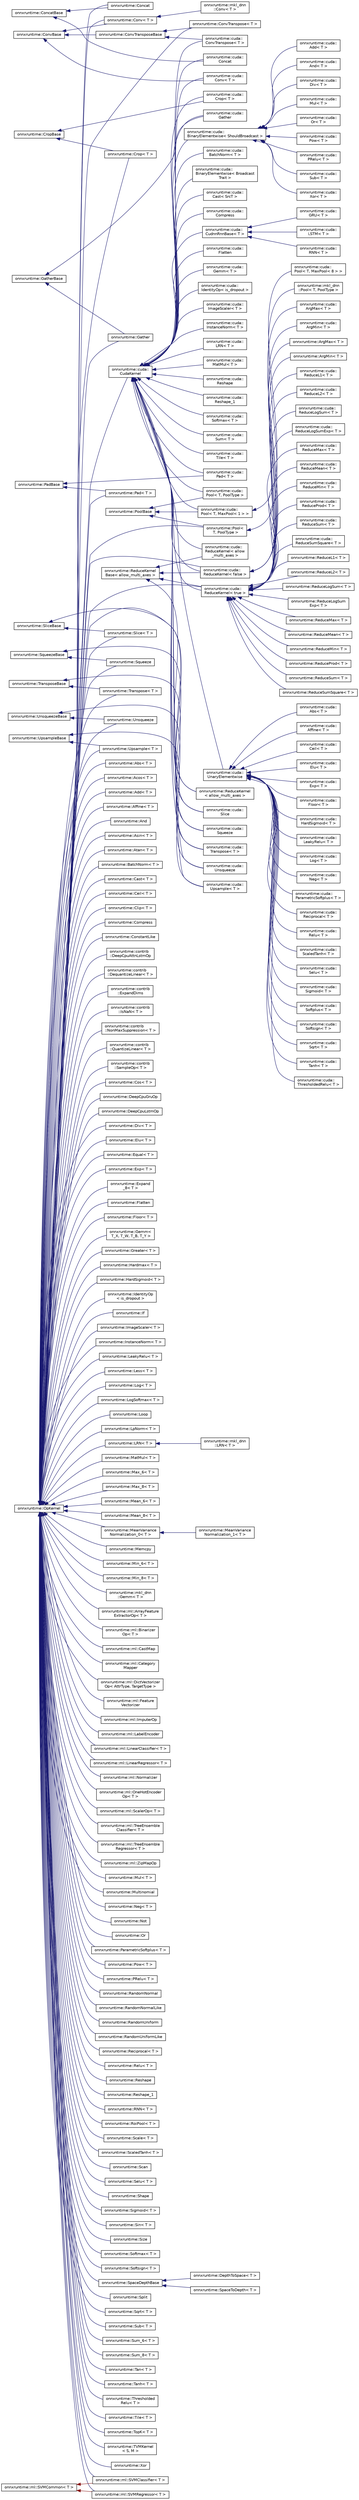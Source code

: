 digraph "Graphical Class Hierarchy"
{
  edge [fontname="Helvetica",fontsize="10",labelfontname="Helvetica",labelfontsize="10"];
  node [fontname="Helvetica",fontsize="10",shape=record];
  rankdir="LR";
  Node534 [label="onnxruntime::ConcatBase",height=0.2,width=0.4,color="black", fillcolor="white", style="filled",URL="$classonnxruntime_1_1ConcatBase.html"];
  Node534 -> Node150 [dir="back",color="midnightblue",fontsize="10",style="solid",fontname="Helvetica"];
  Node150 [label="onnxruntime::Concat",height=0.2,width=0.4,color="black", fillcolor="white", style="filled",URL="$classonnxruntime_1_1Concat.html"];
  Node534 -> Node179 [dir="back",color="midnightblue",fontsize="10",style="solid",fontname="Helvetica"];
  Node179 [label="onnxruntime::cuda::\lConcat",height=0.2,width=0.4,color="black", fillcolor="white", style="filled",URL="$classonnxruntime_1_1cuda_1_1Concat.html"];
  Node527 [label="onnxruntime::ConvBase",height=0.2,width=0.4,color="black", fillcolor="white", style="filled",URL="$classonnxruntime_1_1ConvBase.html"];
  Node527 -> Node159 [dir="back",color="midnightblue",fontsize="10",style="solid",fontname="Helvetica"];
  Node159 [label="onnxruntime::Conv\< T \>",height=0.2,width=0.4,color="black", fillcolor="white", style="filled",URL="$classonnxruntime_1_1Conv.html"];
  Node159 -> Node160 [dir="back",color="midnightblue",fontsize="10",style="solid",fontname="Helvetica"];
  Node160 [label="onnxruntime::mkl_dnn\l::Conv\< T \>",height=0.2,width=0.4,color="black", fillcolor="white", style="filled",URL="$classonnxruntime_1_1mkl__dnn_1_1Conv.html"];
  Node527 -> Node528 [dir="back",color="midnightblue",fontsize="10",style="solid",fontname="Helvetica"];
  Node528 [label="onnxruntime::ConvTransposeBase",height=0.2,width=0.4,color="black", fillcolor="white", style="filled",URL="$classonnxruntime_1_1ConvTransposeBase.html"];
  Node528 -> Node161 [dir="back",color="midnightblue",fontsize="10",style="solid",fontname="Helvetica"];
  Node161 [label="onnxruntime::ConvTranspose\< T \>",height=0.2,width=0.4,color="black", fillcolor="white", style="filled",URL="$classonnxruntime_1_1ConvTranspose.html"];
  Node528 -> Node181 [dir="back",color="midnightblue",fontsize="10",style="solid",fontname="Helvetica"];
  Node181 [label="onnxruntime::cuda::\lConvTranspose\< T \>",height=0.2,width=0.4,color="black", fillcolor="white", style="filled",URL="$classonnxruntime_1_1cuda_1_1ConvTranspose.html"];
  Node527 -> Node180 [dir="back",color="midnightblue",fontsize="10",style="solid",fontname="Helvetica"];
  Node180 [label="onnxruntime::cuda::\lConv\< T \>",height=0.2,width=0.4,color="black", fillcolor="white", style="filled",URL="$classonnxruntime_1_1cuda_1_1Conv.html"];
  Node523 [label="onnxruntime::CropBase",height=0.2,width=0.4,color="black", fillcolor="white", style="filled",URL="$classonnxruntime_1_1CropBase.html"];
  Node523 -> Node163 [dir="back",color="midnightblue",fontsize="10",style="solid",fontname="Helvetica"];
  Node163 [label="onnxruntime::Crop\< T \>",height=0.2,width=0.4,color="black", fillcolor="white", style="filled",URL="$classonnxruntime_1_1Crop.html"];
  Node523 -> Node182 [dir="back",color="midnightblue",fontsize="10",style="solid",fontname="Helvetica"];
  Node182 [label="onnxruntime::cuda::\lCrop\< T \>",height=0.2,width=0.4,color="black", fillcolor="white", style="filled",URL="$classonnxruntime_1_1cuda_1_1Crop.html"];
  Node469 [label="onnxruntime::GatherBase",height=0.2,width=0.4,color="black", fillcolor="white", style="filled",URL="$classonnxruntime_1_1GatherBase.html"];
  Node469 -> Node188 [dir="back",color="midnightblue",fontsize="10",style="solid",fontname="Helvetica"];
  Node188 [label="onnxruntime::cuda::\lGather",height=0.2,width=0.4,color="black", fillcolor="white", style="filled",URL="$classonnxruntime_1_1cuda_1_1Gather.html"];
  Node469 -> Node231 [dir="back",color="midnightblue",fontsize="10",style="solid",fontname="Helvetica"];
  Node231 [label="onnxruntime::Gather",height=0.2,width=0.4,color="black", fillcolor="white", style="filled",URL="$classonnxruntime_1_1Gather.html"];
  Node137 [label="onnxruntime::OpKernel",height=0.2,width=0.4,color="black", fillcolor="white", style="filled",URL="$classonnxruntime_1_1OpKernel.html"];
  Node137 -> Node138 [dir="back",color="midnightblue",fontsize="10",style="solid",fontname="Helvetica"];
  Node138 [label="onnxruntime::Abs\< T \>",height=0.2,width=0.4,color="black", fillcolor="white", style="filled",URL="$classonnxruntime_1_1Abs.html"];
  Node137 -> Node139 [dir="back",color="midnightblue",fontsize="10",style="solid",fontname="Helvetica"];
  Node139 [label="onnxruntime::Acos\< T \>",height=0.2,width=0.4,color="black", fillcolor="white", style="filled",URL="$classonnxruntime_1_1Acos.html"];
  Node137 -> Node140 [dir="back",color="midnightblue",fontsize="10",style="solid",fontname="Helvetica"];
  Node140 [label="onnxruntime::Add\< T \>",height=0.2,width=0.4,color="black", fillcolor="white", style="filled",URL="$classonnxruntime_1_1Add.html"];
  Node137 -> Node141 [dir="back",color="midnightblue",fontsize="10",style="solid",fontname="Helvetica"];
  Node141 [label="onnxruntime::Affine\< T \>",height=0.2,width=0.4,color="black", fillcolor="white", style="filled",URL="$classonnxruntime_1_1Affine.html"];
  Node137 -> Node142 [dir="back",color="midnightblue",fontsize="10",style="solid",fontname="Helvetica"];
  Node142 [label="onnxruntime::And",height=0.2,width=0.4,color="black", fillcolor="white", style="filled",URL="$classonnxruntime_1_1And.html"];
  Node137 -> Node143 [dir="back",color="midnightblue",fontsize="10",style="solid",fontname="Helvetica"];
  Node143 [label="onnxruntime::Asin\< T \>",height=0.2,width=0.4,color="black", fillcolor="white", style="filled",URL="$classonnxruntime_1_1Asin.html"];
  Node137 -> Node144 [dir="back",color="midnightblue",fontsize="10",style="solid",fontname="Helvetica"];
  Node144 [label="onnxruntime::Atan\< T \>",height=0.2,width=0.4,color="black", fillcolor="white", style="filled",URL="$classonnxruntime_1_1Atan.html"];
  Node137 -> Node145 [dir="back",color="midnightblue",fontsize="10",style="solid",fontname="Helvetica"];
  Node145 [label="onnxruntime::BatchNorm\< T \>",height=0.2,width=0.4,color="black", fillcolor="white", style="filled",URL="$classonnxruntime_1_1BatchNorm.html"];
  Node137 -> Node146 [dir="back",color="midnightblue",fontsize="10",style="solid",fontname="Helvetica"];
  Node146 [label="onnxruntime::Cast\< T \>",height=0.2,width=0.4,color="black", fillcolor="white", style="filled",URL="$classonnxruntime_1_1Cast.html"];
  Node137 -> Node147 [dir="back",color="midnightblue",fontsize="10",style="solid",fontname="Helvetica"];
  Node147 [label="onnxruntime::Ceil\< T \>",height=0.2,width=0.4,color="black", fillcolor="white", style="filled",URL="$classonnxruntime_1_1Ceil.html"];
  Node137 -> Node148 [dir="back",color="midnightblue",fontsize="10",style="solid",fontname="Helvetica"];
  Node148 [label="onnxruntime::Clip\< T \>",height=0.2,width=0.4,color="black", fillcolor="white", style="filled",URL="$classonnxruntime_1_1Clip.html"];
  Node137 -> Node149 [dir="back",color="midnightblue",fontsize="10",style="solid",fontname="Helvetica"];
  Node149 [label="onnxruntime::Compress",height=0.2,width=0.4,color="black", fillcolor="white", style="filled",URL="$classonnxruntime_1_1Compress.html"];
  Node137 -> Node150 [dir="back",color="midnightblue",fontsize="10",style="solid",fontname="Helvetica"];
  Node137 -> Node151 [dir="back",color="midnightblue",fontsize="10",style="solid",fontname="Helvetica"];
  Node151 [label="onnxruntime::ConstantLike",height=0.2,width=0.4,color="black", fillcolor="white", style="filled",URL="$classonnxruntime_1_1ConstantLike.html"];
  Node137 -> Node152 [dir="back",color="midnightblue",fontsize="10",style="solid",fontname="Helvetica"];
  Node152 [label="onnxruntime::contrib\l::DeepCpuAttnLstmOp",height=0.2,width=0.4,color="black", fillcolor="white", style="filled",URL="$classonnxruntime_1_1contrib_1_1DeepCpuAttnLstmOp.html"];
  Node137 -> Node153 [dir="back",color="midnightblue",fontsize="10",style="solid",fontname="Helvetica"];
  Node153 [label="onnxruntime::contrib\l::DequantizeLinear\< T \>",height=0.2,width=0.4,color="black", fillcolor="white", style="filled",URL="$classonnxruntime_1_1contrib_1_1DequantizeLinear.html"];
  Node137 -> Node154 [dir="back",color="midnightblue",fontsize="10",style="solid",fontname="Helvetica"];
  Node154 [label="onnxruntime::contrib\l::ExpandDims",height=0.2,width=0.4,color="black", fillcolor="white", style="filled",URL="$classonnxruntime_1_1contrib_1_1ExpandDims.html"];
  Node137 -> Node155 [dir="back",color="midnightblue",fontsize="10",style="solid",fontname="Helvetica"];
  Node155 [label="onnxruntime::contrib\l::IsNaN\< T \>",height=0.2,width=0.4,color="black", fillcolor="white", style="filled",URL="$classonnxruntime_1_1contrib_1_1IsNaN.html"];
  Node137 -> Node156 [dir="back",color="midnightblue",fontsize="10",style="solid",fontname="Helvetica"];
  Node156 [label="onnxruntime::contrib\l::NonMaxSuppression\< T \>",height=0.2,width=0.4,color="black", fillcolor="white", style="filled",URL="$classonnxruntime_1_1contrib_1_1NonMaxSuppression.html"];
  Node137 -> Node157 [dir="back",color="midnightblue",fontsize="10",style="solid",fontname="Helvetica"];
  Node157 [label="onnxruntime::contrib\l::QuantizeLinear\< T \>",height=0.2,width=0.4,color="black", fillcolor="white", style="filled",URL="$classonnxruntime_1_1contrib_1_1QuantizeLinear.html"];
  Node137 -> Node158 [dir="back",color="midnightblue",fontsize="10",style="solid",fontname="Helvetica"];
  Node158 [label="onnxruntime::contrib\l::SampleOp\< T \>",height=0.2,width=0.4,color="black", fillcolor="white", style="filled",URL="$classonnxruntime_1_1contrib_1_1SampleOp.html"];
  Node137 -> Node159 [dir="back",color="midnightblue",fontsize="10",style="solid",fontname="Helvetica"];
  Node137 -> Node161 [dir="back",color="midnightblue",fontsize="10",style="solid",fontname="Helvetica"];
  Node137 -> Node162 [dir="back",color="midnightblue",fontsize="10",style="solid",fontname="Helvetica"];
  Node162 [label="onnxruntime::Cos\< T \>",height=0.2,width=0.4,color="black", fillcolor="white", style="filled",URL="$classonnxruntime_1_1Cos.html"];
  Node137 -> Node163 [dir="back",color="midnightblue",fontsize="10",style="solid",fontname="Helvetica"];
  Node137 -> Node164 [dir="back",color="midnightblue",fontsize="10",style="solid",fontname="Helvetica"];
  Node164 [label="onnxruntime::cuda::\lCudaKernel",height=0.2,width=0.4,color="black", fillcolor="white", style="filled",URL="$classonnxruntime_1_1cuda_1_1CudaKernel.html"];
  Node164 -> Node165 [dir="back",color="midnightblue",fontsize="10",style="solid",fontname="Helvetica"];
  Node165 [label="onnxruntime::cuda::\lBinaryElementwise\< ShouldBroadcast \>",height=0.2,width=0.4,color="black", fillcolor="white", style="filled",URL="$classonnxruntime_1_1cuda_1_1BinaryElementwise.html"];
  Node165 -> Node166 [dir="back",color="midnightblue",fontsize="10",style="solid",fontname="Helvetica"];
  Node166 [label="onnxruntime::cuda::\lAdd\< T \>",height=0.2,width=0.4,color="black", fillcolor="white", style="filled",URL="$classonnxruntime_1_1cuda_1_1Add.html"];
  Node165 -> Node167 [dir="back",color="midnightblue",fontsize="10",style="solid",fontname="Helvetica"];
  Node167 [label="onnxruntime::cuda::\lAnd\< T \>",height=0.2,width=0.4,color="black", fillcolor="white", style="filled",URL="$classonnxruntime_1_1cuda_1_1And.html"];
  Node165 -> Node168 [dir="back",color="midnightblue",fontsize="10",style="solid",fontname="Helvetica"];
  Node168 [label="onnxruntime::cuda::\lDiv\< T \>",height=0.2,width=0.4,color="black", fillcolor="white", style="filled",URL="$classonnxruntime_1_1cuda_1_1Div.html"];
  Node165 -> Node169 [dir="back",color="midnightblue",fontsize="10",style="solid",fontname="Helvetica"];
  Node169 [label="onnxruntime::cuda::\lMul\< T \>",height=0.2,width=0.4,color="black", fillcolor="white", style="filled",URL="$classonnxruntime_1_1cuda_1_1Mul.html"];
  Node165 -> Node170 [dir="back",color="midnightblue",fontsize="10",style="solid",fontname="Helvetica"];
  Node170 [label="onnxruntime::cuda::\lOr\< T \>",height=0.2,width=0.4,color="black", fillcolor="white", style="filled",URL="$classonnxruntime_1_1cuda_1_1Or.html"];
  Node165 -> Node171 [dir="back",color="midnightblue",fontsize="10",style="solid",fontname="Helvetica"];
  Node171 [label="onnxruntime::cuda::\lPow\< T \>",height=0.2,width=0.4,color="black", fillcolor="white", style="filled",URL="$classonnxruntime_1_1cuda_1_1Pow.html"];
  Node165 -> Node172 [dir="back",color="midnightblue",fontsize="10",style="solid",fontname="Helvetica"];
  Node172 [label="onnxruntime::cuda::\lPRelu\< T \>",height=0.2,width=0.4,color="black", fillcolor="white", style="filled",URL="$classonnxruntime_1_1cuda_1_1PRelu.html"];
  Node165 -> Node173 [dir="back",color="midnightblue",fontsize="10",style="solid",fontname="Helvetica"];
  Node173 [label="onnxruntime::cuda::\lSub\< T \>",height=0.2,width=0.4,color="black", fillcolor="white", style="filled",URL="$classonnxruntime_1_1cuda_1_1Sub.html"];
  Node165 -> Node174 [dir="back",color="midnightblue",fontsize="10",style="solid",fontname="Helvetica"];
  Node174 [label="onnxruntime::cuda::\lXor\< T \>",height=0.2,width=0.4,color="black", fillcolor="white", style="filled",URL="$classonnxruntime_1_1cuda_1_1Xor.html"];
  Node164 -> Node175 [dir="back",color="midnightblue",fontsize="10",style="solid",fontname="Helvetica"];
  Node175 [label="onnxruntime::cuda::\lBatchNorm\< T \>",height=0.2,width=0.4,color="black", fillcolor="white", style="filled",URL="$classonnxruntime_1_1cuda_1_1BatchNorm.html"];
  Node164 -> Node176 [dir="back",color="midnightblue",fontsize="10",style="solid",fontname="Helvetica"];
  Node176 [label="onnxruntime::cuda::\lBinaryElementwise\< Broadcast\lTrait \>",height=0.2,width=0.4,color="black", fillcolor="white", style="filled",URL="$classonnxruntime_1_1cuda_1_1BinaryElementwise.html"];
  Node164 -> Node177 [dir="back",color="midnightblue",fontsize="10",style="solid",fontname="Helvetica"];
  Node177 [label="onnxruntime::cuda::\lCast\< SrcT \>",height=0.2,width=0.4,color="black", fillcolor="white", style="filled",URL="$classonnxruntime_1_1cuda_1_1Cast.html"];
  Node164 -> Node178 [dir="back",color="midnightblue",fontsize="10",style="solid",fontname="Helvetica"];
  Node178 [label="onnxruntime::cuda::\lCompress",height=0.2,width=0.4,color="black", fillcolor="white", style="filled",URL="$classonnxruntime_1_1cuda_1_1Compress.html"];
  Node164 -> Node179 [dir="back",color="midnightblue",fontsize="10",style="solid",fontname="Helvetica"];
  Node164 -> Node180 [dir="back",color="midnightblue",fontsize="10",style="solid",fontname="Helvetica"];
  Node164 -> Node181 [dir="back",color="midnightblue",fontsize="10",style="solid",fontname="Helvetica"];
  Node164 -> Node182 [dir="back",color="midnightblue",fontsize="10",style="solid",fontname="Helvetica"];
  Node164 -> Node183 [dir="back",color="midnightblue",fontsize="10",style="solid",fontname="Helvetica"];
  Node183 [label="onnxruntime::cuda::\lCudnnRnnBase\< T \>",height=0.2,width=0.4,color="black", fillcolor="white", style="filled",URL="$classonnxruntime_1_1cuda_1_1CudnnRnnBase.html"];
  Node183 -> Node184 [dir="back",color="midnightblue",fontsize="10",style="solid",fontname="Helvetica"];
  Node184 [label="onnxruntime::cuda::\lGRU\< T \>",height=0.2,width=0.4,color="black", fillcolor="white", style="filled",URL="$classonnxruntime_1_1cuda_1_1GRU.html"];
  Node183 -> Node185 [dir="back",color="midnightblue",fontsize="10",style="solid",fontname="Helvetica"];
  Node185 [label="onnxruntime::cuda::\lLSTM\< T \>",height=0.2,width=0.4,color="black", fillcolor="white", style="filled",URL="$classonnxruntime_1_1cuda_1_1LSTM.html"];
  Node183 -> Node186 [dir="back",color="midnightblue",fontsize="10",style="solid",fontname="Helvetica"];
  Node186 [label="onnxruntime::cuda::\lRNN\< T \>",height=0.2,width=0.4,color="black", fillcolor="white", style="filled",URL="$classonnxruntime_1_1cuda_1_1RNN.html"];
  Node164 -> Node187 [dir="back",color="midnightblue",fontsize="10",style="solid",fontname="Helvetica"];
  Node187 [label="onnxruntime::cuda::\lFlatten",height=0.2,width=0.4,color="black", fillcolor="white", style="filled",URL="$classonnxruntime_1_1cuda_1_1Flatten.html"];
  Node164 -> Node188 [dir="back",color="midnightblue",fontsize="10",style="solid",fontname="Helvetica"];
  Node164 -> Node189 [dir="back",color="midnightblue",fontsize="10",style="solid",fontname="Helvetica"];
  Node189 [label="onnxruntime::cuda::\lGemm\< T \>",height=0.2,width=0.4,color="black", fillcolor="white", style="filled",URL="$classonnxruntime_1_1cuda_1_1Gemm.html"];
  Node164 -> Node190 [dir="back",color="midnightblue",fontsize="10",style="solid",fontname="Helvetica"];
  Node190 [label="onnxruntime::cuda::\lIdentityOp\< is_dropout \>",height=0.2,width=0.4,color="black", fillcolor="white", style="filled",URL="$classonnxruntime_1_1cuda_1_1IdentityOp.html"];
  Node164 -> Node191 [dir="back",color="midnightblue",fontsize="10",style="solid",fontname="Helvetica"];
  Node191 [label="onnxruntime::cuda::\lImageScaler\< T \>",height=0.2,width=0.4,color="black", fillcolor="white", style="filled",URL="$classonnxruntime_1_1cuda_1_1ImageScaler.html"];
  Node164 -> Node192 [dir="back",color="midnightblue",fontsize="10",style="solid",fontname="Helvetica"];
  Node192 [label="onnxruntime::cuda::\lInstanceNorm\< T \>",height=0.2,width=0.4,color="black", fillcolor="white", style="filled",URL="$classonnxruntime_1_1cuda_1_1InstanceNorm.html"];
  Node164 -> Node193 [dir="back",color="midnightblue",fontsize="10",style="solid",fontname="Helvetica"];
  Node193 [label="onnxruntime::cuda::\lLRN\< T \>",height=0.2,width=0.4,color="black", fillcolor="white", style="filled",URL="$classonnxruntime_1_1cuda_1_1LRN.html"];
  Node164 -> Node194 [dir="back",color="midnightblue",fontsize="10",style="solid",fontname="Helvetica"];
  Node194 [label="onnxruntime::cuda::\lMatMul\< T \>",height=0.2,width=0.4,color="black", fillcolor="white", style="filled",URL="$classonnxruntime_1_1cuda_1_1MatMul.html"];
  Node164 -> Node129 [dir="back",color="midnightblue",fontsize="10",style="solid",fontname="Helvetica"];
  Node129 [label="onnxruntime::cuda::\lPad\< T \>",height=0.2,width=0.4,color="black", fillcolor="white", style="filled",URL="$classonnxruntime_1_1cuda_1_1Pad.html"];
  Node164 -> Node122 [dir="back",color="midnightblue",fontsize="10",style="solid",fontname="Helvetica"];
  Node122 [label="onnxruntime::cuda::\lPool\< T, PoolType \>",height=0.2,width=0.4,color="black", fillcolor="white", style="filled",URL="$classonnxruntime_1_1cuda_1_1Pool.html"];
  Node164 -> Node80 [dir="back",color="midnightblue",fontsize="10",style="solid",fontname="Helvetica"];
  Node80 [label="onnxruntime::cuda::\lReduceKernel\< allow\l_multi_axes \>",height=0.2,width=0.4,color="black", fillcolor="white", style="filled",URL="$classonnxruntime_1_1cuda_1_1ReduceKernel.html"];
  Node164 -> Node195 [dir="back",color="midnightblue",fontsize="10",style="solid",fontname="Helvetica"];
  Node195 [label="onnxruntime::cuda::\lReshape",height=0.2,width=0.4,color="black", fillcolor="white", style="filled",URL="$classonnxruntime_1_1cuda_1_1Reshape.html"];
  Node164 -> Node196 [dir="back",color="midnightblue",fontsize="10",style="solid",fontname="Helvetica"];
  Node196 [label="onnxruntime::cuda::\lReshape_1",height=0.2,width=0.4,color="black", fillcolor="white", style="filled",URL="$classonnxruntime_1_1cuda_1_1Reshape__1.html"];
  Node164 -> Node57 [dir="back",color="midnightblue",fontsize="10",style="solid",fontname="Helvetica"];
  Node57 [label="onnxruntime::cuda::\lSlice",height=0.2,width=0.4,color="black", fillcolor="white", style="filled",URL="$classonnxruntime_1_1cuda_1_1Slice.html"];
  Node164 -> Node197 [dir="back",color="midnightblue",fontsize="10",style="solid",fontname="Helvetica"];
  Node197 [label="onnxruntime::cuda::\lSoftmax\< T \>",height=0.2,width=0.4,color="black", fillcolor="white", style="filled",URL="$classonnxruntime_1_1cuda_1_1Softmax.html"];
  Node164 -> Node53 [dir="back",color="midnightblue",fontsize="10",style="solid",fontname="Helvetica"];
  Node53 [label="onnxruntime::cuda::\lSqueeze",height=0.2,width=0.4,color="black", fillcolor="white", style="filled",URL="$classonnxruntime_1_1cuda_1_1Squeeze.html"];
  Node164 -> Node198 [dir="back",color="midnightblue",fontsize="10",style="solid",fontname="Helvetica"];
  Node198 [label="onnxruntime::cuda::\lSum\< T \>",height=0.2,width=0.4,color="black", fillcolor="white", style="filled",URL="$classonnxruntime_1_1cuda_1_1Sum.html"];
  Node164 -> Node199 [dir="back",color="midnightblue",fontsize="10",style="solid",fontname="Helvetica"];
  Node199 [label="onnxruntime::cuda::\lTile\< T \>",height=0.2,width=0.4,color="black", fillcolor="white", style="filled",URL="$structonnxruntime_1_1cuda_1_1Tile.html"];
  Node164 -> Node23 [dir="back",color="midnightblue",fontsize="10",style="solid",fontname="Helvetica"];
  Node23 [label="onnxruntime::cuda::\lTranspose\< T \>",height=0.2,width=0.4,color="black", fillcolor="white", style="filled",URL="$classonnxruntime_1_1cuda_1_1Transpose.html"];
  Node164 -> Node200 [dir="back",color="midnightblue",fontsize="10",style="solid",fontname="Helvetica"];
  Node200 [label="onnxruntime::cuda::\lUnaryElementwise",height=0.2,width=0.4,color="black", fillcolor="white", style="filled",URL="$classonnxruntime_1_1cuda_1_1UnaryElementwise.html"];
  Node200 -> Node201 [dir="back",color="midnightblue",fontsize="10",style="solid",fontname="Helvetica"];
  Node201 [label="onnxruntime::cuda::\lAbs\< T \>",height=0.2,width=0.4,color="black", fillcolor="white", style="filled",URL="$classonnxruntime_1_1cuda_1_1Abs.html"];
  Node200 -> Node202 [dir="back",color="midnightblue",fontsize="10",style="solid",fontname="Helvetica"];
  Node202 [label="onnxruntime::cuda::\lAffine\< T \>",height=0.2,width=0.4,color="black", fillcolor="white", style="filled",URL="$classonnxruntime_1_1cuda_1_1Affine.html"];
  Node200 -> Node203 [dir="back",color="midnightblue",fontsize="10",style="solid",fontname="Helvetica"];
  Node203 [label="onnxruntime::cuda::\lCeil\< T \>",height=0.2,width=0.4,color="black", fillcolor="white", style="filled",URL="$classonnxruntime_1_1cuda_1_1Ceil.html"];
  Node200 -> Node204 [dir="back",color="midnightblue",fontsize="10",style="solid",fontname="Helvetica"];
  Node204 [label="onnxruntime::cuda::\lElu\< T \>",height=0.2,width=0.4,color="black", fillcolor="white", style="filled",URL="$classonnxruntime_1_1cuda_1_1Elu.html"];
  Node200 -> Node205 [dir="back",color="midnightblue",fontsize="10",style="solid",fontname="Helvetica"];
  Node205 [label="onnxruntime::cuda::\lExp\< T \>",height=0.2,width=0.4,color="black", fillcolor="white", style="filled",URL="$classonnxruntime_1_1cuda_1_1Exp.html"];
  Node200 -> Node206 [dir="back",color="midnightblue",fontsize="10",style="solid",fontname="Helvetica"];
  Node206 [label="onnxruntime::cuda::\lFloor\< T \>",height=0.2,width=0.4,color="black", fillcolor="white", style="filled",URL="$classonnxruntime_1_1cuda_1_1Floor.html"];
  Node200 -> Node207 [dir="back",color="midnightblue",fontsize="10",style="solid",fontname="Helvetica"];
  Node207 [label="onnxruntime::cuda::\lHardSigmoid\< T \>",height=0.2,width=0.4,color="black", fillcolor="white", style="filled",URL="$classonnxruntime_1_1cuda_1_1HardSigmoid.html"];
  Node200 -> Node208 [dir="back",color="midnightblue",fontsize="10",style="solid",fontname="Helvetica"];
  Node208 [label="onnxruntime::cuda::\lLeakyRelu\< T \>",height=0.2,width=0.4,color="black", fillcolor="white", style="filled",URL="$classonnxruntime_1_1cuda_1_1LeakyRelu.html"];
  Node200 -> Node209 [dir="back",color="midnightblue",fontsize="10",style="solid",fontname="Helvetica"];
  Node209 [label="onnxruntime::cuda::\lLog\< T \>",height=0.2,width=0.4,color="black", fillcolor="white", style="filled",URL="$classonnxruntime_1_1cuda_1_1Log.html"];
  Node200 -> Node210 [dir="back",color="midnightblue",fontsize="10",style="solid",fontname="Helvetica"];
  Node210 [label="onnxruntime::cuda::\lNeg\< T \>",height=0.2,width=0.4,color="black", fillcolor="white", style="filled",URL="$classonnxruntime_1_1cuda_1_1Neg.html"];
  Node200 -> Node211 [dir="back",color="midnightblue",fontsize="10",style="solid",fontname="Helvetica"];
  Node211 [label="onnxruntime::cuda::\lParametricSoftplus\< T \>",height=0.2,width=0.4,color="black", fillcolor="white", style="filled",URL="$classonnxruntime_1_1cuda_1_1ParametricSoftplus.html"];
  Node200 -> Node212 [dir="back",color="midnightblue",fontsize="10",style="solid",fontname="Helvetica"];
  Node212 [label="onnxruntime::cuda::\lReciprocal\< T \>",height=0.2,width=0.4,color="black", fillcolor="white", style="filled",URL="$classonnxruntime_1_1cuda_1_1Reciprocal.html"];
  Node200 -> Node213 [dir="back",color="midnightblue",fontsize="10",style="solid",fontname="Helvetica"];
  Node213 [label="onnxruntime::cuda::\lRelu\< T \>",height=0.2,width=0.4,color="black", fillcolor="white", style="filled",URL="$classonnxruntime_1_1cuda_1_1Relu.html"];
  Node200 -> Node214 [dir="back",color="midnightblue",fontsize="10",style="solid",fontname="Helvetica"];
  Node214 [label="onnxruntime::cuda::\lScaledTanh\< T \>",height=0.2,width=0.4,color="black", fillcolor="white", style="filled",URL="$classonnxruntime_1_1cuda_1_1ScaledTanh.html"];
  Node200 -> Node215 [dir="back",color="midnightblue",fontsize="10",style="solid",fontname="Helvetica"];
  Node215 [label="onnxruntime::cuda::\lSelu\< T \>",height=0.2,width=0.4,color="black", fillcolor="white", style="filled",URL="$classonnxruntime_1_1cuda_1_1Selu.html"];
  Node200 -> Node216 [dir="back",color="midnightblue",fontsize="10",style="solid",fontname="Helvetica"];
  Node216 [label="onnxruntime::cuda::\lSigmoid\< T \>",height=0.2,width=0.4,color="black", fillcolor="white", style="filled",URL="$classonnxruntime_1_1cuda_1_1Sigmoid.html"];
  Node200 -> Node217 [dir="back",color="midnightblue",fontsize="10",style="solid",fontname="Helvetica"];
  Node217 [label="onnxruntime::cuda::\lSoftplus\< T \>",height=0.2,width=0.4,color="black", fillcolor="white", style="filled",URL="$classonnxruntime_1_1cuda_1_1Softplus.html"];
  Node200 -> Node218 [dir="back",color="midnightblue",fontsize="10",style="solid",fontname="Helvetica"];
  Node218 [label="onnxruntime::cuda::\lSoftsign\< T \>",height=0.2,width=0.4,color="black", fillcolor="white", style="filled",URL="$classonnxruntime_1_1cuda_1_1Softsign.html"];
  Node200 -> Node219 [dir="back",color="midnightblue",fontsize="10",style="solid",fontname="Helvetica"];
  Node219 [label="onnxruntime::cuda::\lSqrt\< T \>",height=0.2,width=0.4,color="black", fillcolor="white", style="filled",URL="$classonnxruntime_1_1cuda_1_1Sqrt.html"];
  Node200 -> Node220 [dir="back",color="midnightblue",fontsize="10",style="solid",fontname="Helvetica"];
  Node220 [label="onnxruntime::cuda::\lTanh\< T \>",height=0.2,width=0.4,color="black", fillcolor="white", style="filled",URL="$classonnxruntime_1_1cuda_1_1Tanh.html"];
  Node200 -> Node221 [dir="back",color="midnightblue",fontsize="10",style="solid",fontname="Helvetica"];
  Node221 [label="onnxruntime::cuda::\lThresholdedRelu\< T \>",height=0.2,width=0.4,color="black", fillcolor="white", style="filled",URL="$classonnxruntime_1_1cuda_1_1ThresholdedRelu.html"];
  Node164 -> Node11 [dir="back",color="midnightblue",fontsize="10",style="solid",fontname="Helvetica"];
  Node11 [label="onnxruntime::cuda::\lUnsqueeze",height=0.2,width=0.4,color="black", fillcolor="white", style="filled",URL="$classonnxruntime_1_1cuda_1_1Unsqueeze.html"];
  Node164 -> Node1 [dir="back",color="midnightblue",fontsize="10",style="solid",fontname="Helvetica"];
  Node1 [label="onnxruntime::cuda::\lUpsample\< T \>",height=0.2,width=0.4,color="black", fillcolor="white", style="filled",URL="$classonnxruntime_1_1cuda_1_1Upsample.html"];
  Node164 -> Node125 [dir="back",color="midnightblue",fontsize="10",style="solid",fontname="Helvetica"];
  Node125 [label="onnxruntime::cuda::\lPool\< T, MaxPool\< 1 \> \>",height=0.2,width=0.4,color="black", fillcolor="white", style="filled",URL="$classonnxruntime_1_1cuda_1_1Pool.html"];
  Node125 -> Node126 [dir="back",color="midnightblue",fontsize="10",style="solid",fontname="Helvetica"];
  Node126 [label="onnxruntime::cuda::\lPool\< T, MaxPool\< 8 \> \>",height=0.2,width=0.4,color="black", fillcolor="white", style="filled",URL="$classonnxruntime_1_1cuda_1_1Pool_3_01T_00_01MaxPool_3_018_01_4_01_4.html"];
  Node164 -> Node82 [dir="back",color="midnightblue",fontsize="10",style="solid",fontname="Helvetica"];
  Node82 [label="onnxruntime::cuda::\lReduceKernel\< false \>",height=0.2,width=0.4,color="black", fillcolor="white", style="filled",URL="$classonnxruntime_1_1cuda_1_1ReduceKernel.html"];
  Node82 -> Node83 [dir="back",color="midnightblue",fontsize="10",style="solid",fontname="Helvetica"];
  Node83 [label="onnxruntime::cuda::\lArgMax\< T \>",height=0.2,width=0.4,color="black", fillcolor="white", style="filled",URL="$classonnxruntime_1_1cuda_1_1ArgMax.html"];
  Node82 -> Node84 [dir="back",color="midnightblue",fontsize="10",style="solid",fontname="Helvetica"];
  Node84 [label="onnxruntime::cuda::\lArgMin\< T \>",height=0.2,width=0.4,color="black", fillcolor="white", style="filled",URL="$classonnxruntime_1_1cuda_1_1ArgMin.html"];
  Node82 -> Node85 [dir="back",color="midnightblue",fontsize="10",style="solid",fontname="Helvetica"];
  Node85 [label="onnxruntime::ArgMax\< T \>",height=0.2,width=0.4,color="black", fillcolor="white", style="filled",URL="$classonnxruntime_1_1ArgMax.html"];
  Node82 -> Node86 [dir="back",color="midnightblue",fontsize="10",style="solid",fontname="Helvetica"];
  Node86 [label="onnxruntime::ArgMin\< T \>",height=0.2,width=0.4,color="black", fillcolor="white", style="filled",URL="$classonnxruntime_1_1ArgMin.html"];
  Node164 -> Node87 [dir="back",color="midnightblue",fontsize="10",style="solid",fontname="Helvetica"];
  Node87 [label="onnxruntime::cuda::\lReduceKernel\< true \>",height=0.2,width=0.4,color="black", fillcolor="white", style="filled",URL="$classonnxruntime_1_1cuda_1_1ReduceKernel.html"];
  Node87 -> Node88 [dir="back",color="midnightblue",fontsize="10",style="solid",fontname="Helvetica"];
  Node88 [label="onnxruntime::cuda::\lReduceL1\< T \>",height=0.2,width=0.4,color="black", fillcolor="white", style="filled",URL="$classonnxruntime_1_1cuda_1_1ReduceL1.html"];
  Node87 -> Node89 [dir="back",color="midnightblue",fontsize="10",style="solid",fontname="Helvetica"];
  Node89 [label="onnxruntime::cuda::\lReduceL2\< T \>",height=0.2,width=0.4,color="black", fillcolor="white", style="filled",URL="$classonnxruntime_1_1cuda_1_1ReduceL2.html"];
  Node87 -> Node90 [dir="back",color="midnightblue",fontsize="10",style="solid",fontname="Helvetica"];
  Node90 [label="onnxruntime::cuda::\lReduceLogSum\< T \>",height=0.2,width=0.4,color="black", fillcolor="white", style="filled",URL="$classonnxruntime_1_1cuda_1_1ReduceLogSum.html"];
  Node87 -> Node91 [dir="back",color="midnightblue",fontsize="10",style="solid",fontname="Helvetica"];
  Node91 [label="onnxruntime::cuda::\lReduceLogSumExp\< T \>",height=0.2,width=0.4,color="black", fillcolor="white", style="filled",URL="$classonnxruntime_1_1cuda_1_1ReduceLogSumExp.html"];
  Node87 -> Node92 [dir="back",color="midnightblue",fontsize="10",style="solid",fontname="Helvetica"];
  Node92 [label="onnxruntime::cuda::\lReduceMax\< T \>",height=0.2,width=0.4,color="black", fillcolor="white", style="filled",URL="$classonnxruntime_1_1cuda_1_1ReduceMax.html"];
  Node87 -> Node93 [dir="back",color="midnightblue",fontsize="10",style="solid",fontname="Helvetica"];
  Node93 [label="onnxruntime::cuda::\lReduceMean\< T \>",height=0.2,width=0.4,color="black", fillcolor="white", style="filled",URL="$classonnxruntime_1_1cuda_1_1ReduceMean.html"];
  Node87 -> Node94 [dir="back",color="midnightblue",fontsize="10",style="solid",fontname="Helvetica"];
  Node94 [label="onnxruntime::cuda::\lReduceMin\< T \>",height=0.2,width=0.4,color="black", fillcolor="white", style="filled",URL="$classonnxruntime_1_1cuda_1_1ReduceMin.html"];
  Node87 -> Node95 [dir="back",color="midnightblue",fontsize="10",style="solid",fontname="Helvetica"];
  Node95 [label="onnxruntime::cuda::\lReduceProd\< T \>",height=0.2,width=0.4,color="black", fillcolor="white", style="filled",URL="$classonnxruntime_1_1cuda_1_1ReduceProd.html"];
  Node87 -> Node96 [dir="back",color="midnightblue",fontsize="10",style="solid",fontname="Helvetica"];
  Node96 [label="onnxruntime::cuda::\lReduceSum\< T \>",height=0.2,width=0.4,color="black", fillcolor="white", style="filled",URL="$classonnxruntime_1_1cuda_1_1ReduceSum.html"];
  Node87 -> Node97 [dir="back",color="midnightblue",fontsize="10",style="solid",fontname="Helvetica"];
  Node97 [label="onnxruntime::cuda::\lReduceSumSquare\< T \>",height=0.2,width=0.4,color="black", fillcolor="white", style="filled",URL="$classonnxruntime_1_1cuda_1_1ReduceSumSquare.html"];
  Node87 -> Node98 [dir="back",color="midnightblue",fontsize="10",style="solid",fontname="Helvetica"];
  Node98 [label="onnxruntime::ReduceL1\< T \>",height=0.2,width=0.4,color="black", fillcolor="white", style="filled",URL="$classonnxruntime_1_1ReduceL1.html"];
  Node87 -> Node99 [dir="back",color="midnightblue",fontsize="10",style="solid",fontname="Helvetica"];
  Node99 [label="onnxruntime::ReduceL2\< T \>",height=0.2,width=0.4,color="black", fillcolor="white", style="filled",URL="$classonnxruntime_1_1ReduceL2.html"];
  Node87 -> Node100 [dir="back",color="midnightblue",fontsize="10",style="solid",fontname="Helvetica"];
  Node100 [label="onnxruntime::ReduceLogSum\< T \>",height=0.2,width=0.4,color="black", fillcolor="white", style="filled",URL="$classonnxruntime_1_1ReduceLogSum.html"];
  Node87 -> Node101 [dir="back",color="midnightblue",fontsize="10",style="solid",fontname="Helvetica"];
  Node101 [label="onnxruntime::ReduceLogSum\lExp\< T \>",height=0.2,width=0.4,color="black", fillcolor="white", style="filled",URL="$classonnxruntime_1_1ReduceLogSumExp.html"];
  Node87 -> Node102 [dir="back",color="midnightblue",fontsize="10",style="solid",fontname="Helvetica"];
  Node102 [label="onnxruntime::ReduceMax\< T \>",height=0.2,width=0.4,color="black", fillcolor="white", style="filled",URL="$classonnxruntime_1_1ReduceMax.html"];
  Node87 -> Node103 [dir="back",color="midnightblue",fontsize="10",style="solid",fontname="Helvetica"];
  Node103 [label="onnxruntime::ReduceMean\< T \>",height=0.2,width=0.4,color="black", fillcolor="white", style="filled",URL="$classonnxruntime_1_1ReduceMean.html"];
  Node87 -> Node104 [dir="back",color="midnightblue",fontsize="10",style="solid",fontname="Helvetica"];
  Node104 [label="onnxruntime::ReduceMin\< T \>",height=0.2,width=0.4,color="black", fillcolor="white", style="filled",URL="$classonnxruntime_1_1ReduceMin.html"];
  Node87 -> Node105 [dir="back",color="midnightblue",fontsize="10",style="solid",fontname="Helvetica"];
  Node105 [label="onnxruntime::ReduceProd\< T \>",height=0.2,width=0.4,color="black", fillcolor="white", style="filled",URL="$classonnxruntime_1_1ReduceProd.html"];
  Node87 -> Node106 [dir="back",color="midnightblue",fontsize="10",style="solid",fontname="Helvetica"];
  Node106 [label="onnxruntime::ReduceSum\< T \>",height=0.2,width=0.4,color="black", fillcolor="white", style="filled",URL="$classonnxruntime_1_1ReduceSum.html"];
  Node87 -> Node107 [dir="back",color="midnightblue",fontsize="10",style="solid",fontname="Helvetica"];
  Node107 [label="onnxruntime::ReduceSumSquare\< T \>",height=0.2,width=0.4,color="black", fillcolor="white", style="filled",URL="$classonnxruntime_1_1ReduceSumSquare.html"];
  Node137 -> Node222 [dir="back",color="midnightblue",fontsize="10",style="solid",fontname="Helvetica"];
  Node222 [label="onnxruntime::DeepCpuGruOp",height=0.2,width=0.4,color="black", fillcolor="white", style="filled",URL="$classonnxruntime_1_1DeepCpuGruOp.html"];
  Node137 -> Node223 [dir="back",color="midnightblue",fontsize="10",style="solid",fontname="Helvetica"];
  Node223 [label="onnxruntime::DeepCpuLstmOp",height=0.2,width=0.4,color="black", fillcolor="white", style="filled",URL="$classonnxruntime_1_1DeepCpuLstmOp.html"];
  Node137 -> Node224 [dir="back",color="midnightblue",fontsize="10",style="solid",fontname="Helvetica"];
  Node224 [label="onnxruntime::Div\< T \>",height=0.2,width=0.4,color="black", fillcolor="white", style="filled",URL="$classonnxruntime_1_1Div.html"];
  Node137 -> Node225 [dir="back",color="midnightblue",fontsize="10",style="solid",fontname="Helvetica"];
  Node225 [label="onnxruntime::Elu\< T \>",height=0.2,width=0.4,color="black", fillcolor="white", style="filled",URL="$classonnxruntime_1_1Elu.html"];
  Node137 -> Node226 [dir="back",color="midnightblue",fontsize="10",style="solid",fontname="Helvetica"];
  Node226 [label="onnxruntime::Equal\< T \>",height=0.2,width=0.4,color="black", fillcolor="white", style="filled",URL="$classonnxruntime_1_1Equal.html"];
  Node137 -> Node227 [dir="back",color="midnightblue",fontsize="10",style="solid",fontname="Helvetica"];
  Node227 [label="onnxruntime::Exp\< T \>",height=0.2,width=0.4,color="black", fillcolor="white", style="filled",URL="$classonnxruntime_1_1Exp.html"];
  Node137 -> Node228 [dir="back",color="midnightblue",fontsize="10",style="solid",fontname="Helvetica"];
  Node228 [label="onnxruntime::Expand\l_8\< T \>",height=0.2,width=0.4,color="black", fillcolor="white", style="filled",URL="$classonnxruntime_1_1Expand__8.html"];
  Node137 -> Node229 [dir="back",color="midnightblue",fontsize="10",style="solid",fontname="Helvetica"];
  Node229 [label="onnxruntime::Flatten",height=0.2,width=0.4,color="black", fillcolor="white", style="filled",URL="$classonnxruntime_1_1Flatten.html"];
  Node137 -> Node230 [dir="back",color="midnightblue",fontsize="10",style="solid",fontname="Helvetica"];
  Node230 [label="onnxruntime::Floor\< T \>",height=0.2,width=0.4,color="black", fillcolor="white", style="filled",URL="$classonnxruntime_1_1Floor.html"];
  Node137 -> Node231 [dir="back",color="midnightblue",fontsize="10",style="solid",fontname="Helvetica"];
  Node137 -> Node232 [dir="back",color="midnightblue",fontsize="10",style="solid",fontname="Helvetica"];
  Node232 [label="onnxruntime::Gemm\<\l T_X, T_W, T_B, T_Y \>",height=0.2,width=0.4,color="black", fillcolor="white", style="filled",URL="$classonnxruntime_1_1Gemm.html"];
  Node137 -> Node233 [dir="back",color="midnightblue",fontsize="10",style="solid",fontname="Helvetica"];
  Node233 [label="onnxruntime::Greater\< T \>",height=0.2,width=0.4,color="black", fillcolor="white", style="filled",URL="$classonnxruntime_1_1Greater.html"];
  Node137 -> Node234 [dir="back",color="midnightblue",fontsize="10",style="solid",fontname="Helvetica"];
  Node234 [label="onnxruntime::Hardmax\< T \>",height=0.2,width=0.4,color="black", fillcolor="white", style="filled",URL="$classonnxruntime_1_1Hardmax.html"];
  Node137 -> Node235 [dir="back",color="midnightblue",fontsize="10",style="solid",fontname="Helvetica"];
  Node235 [label="onnxruntime::HardSigmoid\< T \>",height=0.2,width=0.4,color="black", fillcolor="white", style="filled",URL="$classonnxruntime_1_1HardSigmoid.html"];
  Node137 -> Node236 [dir="back",color="midnightblue",fontsize="10",style="solid",fontname="Helvetica"];
  Node236 [label="onnxruntime::IdentityOp\l\< is_dropout \>",height=0.2,width=0.4,color="black", fillcolor="white", style="filled",URL="$classonnxruntime_1_1IdentityOp.html"];
  Node137 -> Node237 [dir="back",color="midnightblue",fontsize="10",style="solid",fontname="Helvetica"];
  Node237 [label="onnxruntime::If",height=0.2,width=0.4,color="black", fillcolor="white", style="filled",URL="$classonnxruntime_1_1If.html"];
  Node137 -> Node238 [dir="back",color="midnightblue",fontsize="10",style="solid",fontname="Helvetica"];
  Node238 [label="onnxruntime::ImageScaler\< T \>",height=0.2,width=0.4,color="black", fillcolor="white", style="filled",URL="$classonnxruntime_1_1ImageScaler.html"];
  Node137 -> Node239 [dir="back",color="midnightblue",fontsize="10",style="solid",fontname="Helvetica"];
  Node239 [label="onnxruntime::InstanceNorm\< T \>",height=0.2,width=0.4,color="black", fillcolor="white", style="filled",URL="$classonnxruntime_1_1InstanceNorm.html"];
  Node137 -> Node240 [dir="back",color="midnightblue",fontsize="10",style="solid",fontname="Helvetica"];
  Node240 [label="onnxruntime::LeakyRelu\< T \>",height=0.2,width=0.4,color="black", fillcolor="white", style="filled",URL="$classonnxruntime_1_1LeakyRelu.html"];
  Node137 -> Node241 [dir="back",color="midnightblue",fontsize="10",style="solid",fontname="Helvetica"];
  Node241 [label="onnxruntime::Less\< T \>",height=0.2,width=0.4,color="black", fillcolor="white", style="filled",URL="$classonnxruntime_1_1Less.html"];
  Node137 -> Node242 [dir="back",color="midnightblue",fontsize="10",style="solid",fontname="Helvetica"];
  Node242 [label="onnxruntime::Log\< T \>",height=0.2,width=0.4,color="black", fillcolor="white", style="filled",URL="$classonnxruntime_1_1Log.html"];
  Node137 -> Node243 [dir="back",color="midnightblue",fontsize="10",style="solid",fontname="Helvetica"];
  Node243 [label="onnxruntime::LogSoftmax\< T \>",height=0.2,width=0.4,color="black", fillcolor="white", style="filled",URL="$classonnxruntime_1_1LogSoftmax.html"];
  Node137 -> Node244 [dir="back",color="midnightblue",fontsize="10",style="solid",fontname="Helvetica"];
  Node244 [label="onnxruntime::Loop",height=0.2,width=0.4,color="black", fillcolor="white", style="filled",URL="$classonnxruntime_1_1Loop.html"];
  Node137 -> Node245 [dir="back",color="midnightblue",fontsize="10",style="solid",fontname="Helvetica"];
  Node245 [label="onnxruntime::LpNorm\< T \>",height=0.2,width=0.4,color="black", fillcolor="white", style="filled",URL="$classonnxruntime_1_1LpNorm.html"];
  Node137 -> Node246 [dir="back",color="midnightblue",fontsize="10",style="solid",fontname="Helvetica"];
  Node246 [label="onnxruntime::LRN\< T \>",height=0.2,width=0.4,color="black", fillcolor="white", style="filled",URL="$classonnxruntime_1_1LRN.html"];
  Node246 -> Node247 [dir="back",color="midnightblue",fontsize="10",style="solid",fontname="Helvetica"];
  Node247 [label="onnxruntime::mkl_dnn\l::LRN\< T \>",height=0.2,width=0.4,color="black", fillcolor="white", style="filled",URL="$classonnxruntime_1_1mkl__dnn_1_1LRN.html"];
  Node137 -> Node248 [dir="back",color="midnightblue",fontsize="10",style="solid",fontname="Helvetica"];
  Node248 [label="onnxruntime::MatMul\< T \>",height=0.2,width=0.4,color="black", fillcolor="white", style="filled",URL="$classonnxruntime_1_1MatMul.html"];
  Node137 -> Node249 [dir="back",color="midnightblue",fontsize="10",style="solid",fontname="Helvetica"];
  Node249 [label="onnxruntime::Max_6\< T \>",height=0.2,width=0.4,color="black", fillcolor="white", style="filled",URL="$classonnxruntime_1_1Max__6.html"];
  Node137 -> Node250 [dir="back",color="midnightblue",fontsize="10",style="solid",fontname="Helvetica"];
  Node250 [label="onnxruntime::Max_8\< T \>",height=0.2,width=0.4,color="black", fillcolor="white", style="filled",URL="$classonnxruntime_1_1Max__8.html"];
  Node137 -> Node251 [dir="back",color="midnightblue",fontsize="10",style="solid",fontname="Helvetica"];
  Node251 [label="onnxruntime::Mean_6\< T \>",height=0.2,width=0.4,color="black", fillcolor="white", style="filled",URL="$classonnxruntime_1_1Mean__6.html"];
  Node137 -> Node252 [dir="back",color="midnightblue",fontsize="10",style="solid",fontname="Helvetica"];
  Node252 [label="onnxruntime::Mean_8\< T \>",height=0.2,width=0.4,color="black", fillcolor="white", style="filled",URL="$classonnxruntime_1_1Mean__8.html"];
  Node137 -> Node253 [dir="back",color="midnightblue",fontsize="10",style="solid",fontname="Helvetica"];
  Node253 [label="onnxruntime::MeanVariance\lNormalization_0\< T \>",height=0.2,width=0.4,color="black", fillcolor="white", style="filled",URL="$classonnxruntime_1_1MeanVarianceNormalization__0.html"];
  Node253 -> Node254 [dir="back",color="midnightblue",fontsize="10",style="solid",fontname="Helvetica"];
  Node254 [label="onnxruntime::MeanVariance\lNormalization_1\< T \>",height=0.2,width=0.4,color="black", fillcolor="white", style="filled",URL="$classonnxruntime_1_1MeanVarianceNormalization__1.html"];
  Node137 -> Node255 [dir="back",color="midnightblue",fontsize="10",style="solid",fontname="Helvetica"];
  Node255 [label="onnxruntime::Memcpy",height=0.2,width=0.4,color="black", fillcolor="white", style="filled",URL="$classonnxruntime_1_1Memcpy.html"];
  Node137 -> Node256 [dir="back",color="midnightblue",fontsize="10",style="solid",fontname="Helvetica"];
  Node256 [label="onnxruntime::Min_6\< T \>",height=0.2,width=0.4,color="black", fillcolor="white", style="filled",URL="$classonnxruntime_1_1Min__6.html"];
  Node137 -> Node257 [dir="back",color="midnightblue",fontsize="10",style="solid",fontname="Helvetica"];
  Node257 [label="onnxruntime::Min_8\< T \>",height=0.2,width=0.4,color="black", fillcolor="white", style="filled",URL="$classonnxruntime_1_1Min__8.html"];
  Node137 -> Node258 [dir="back",color="midnightblue",fontsize="10",style="solid",fontname="Helvetica"];
  Node258 [label="onnxruntime::mkl_dnn\l::Gemm\< T \>",height=0.2,width=0.4,color="black", fillcolor="white", style="filled",URL="$classonnxruntime_1_1mkl__dnn_1_1Gemm.html"];
  Node137 -> Node259 [dir="back",color="midnightblue",fontsize="10",style="solid",fontname="Helvetica"];
  Node259 [label="onnxruntime::ml::ArrayFeature\lExtractorOp\< T \>",height=0.2,width=0.4,color="black", fillcolor="white", style="filled",URL="$classonnxruntime_1_1ml_1_1ArrayFeatureExtractorOp.html"];
  Node137 -> Node260 [dir="back",color="midnightblue",fontsize="10",style="solid",fontname="Helvetica"];
  Node260 [label="onnxruntime::ml::Binarizer\lOp\< T \>",height=0.2,width=0.4,color="black", fillcolor="white", style="filled",URL="$classonnxruntime_1_1ml_1_1BinarizerOp.html"];
  Node137 -> Node261 [dir="back",color="midnightblue",fontsize="10",style="solid",fontname="Helvetica"];
  Node261 [label="onnxruntime::ml::CastMap",height=0.2,width=0.4,color="black", fillcolor="white", style="filled",URL="$classonnxruntime_1_1ml_1_1CastMap.html"];
  Node137 -> Node262 [dir="back",color="midnightblue",fontsize="10",style="solid",fontname="Helvetica"];
  Node262 [label="onnxruntime::ml::Category\lMapper",height=0.2,width=0.4,color="black", fillcolor="white", style="filled",URL="$classonnxruntime_1_1ml_1_1CategoryMapper.html"];
  Node137 -> Node263 [dir="back",color="midnightblue",fontsize="10",style="solid",fontname="Helvetica"];
  Node263 [label="onnxruntime::ml::DictVectorizer\lOp\< AttrType, TargetType \>",height=0.2,width=0.4,color="black", fillcolor="white", style="filled",URL="$classonnxruntime_1_1ml_1_1DictVectorizerOp.html"];
  Node137 -> Node264 [dir="back",color="midnightblue",fontsize="10",style="solid",fontname="Helvetica"];
  Node264 [label="onnxruntime::ml::Feature\lVectorizer",height=0.2,width=0.4,color="black", fillcolor="white", style="filled",URL="$classonnxruntime_1_1ml_1_1FeatureVectorizer.html"];
  Node137 -> Node265 [dir="back",color="midnightblue",fontsize="10",style="solid",fontname="Helvetica"];
  Node265 [label="onnxruntime::ml::ImputerOp",height=0.2,width=0.4,color="black", fillcolor="white", style="filled",URL="$classonnxruntime_1_1ml_1_1ImputerOp.html"];
  Node137 -> Node266 [dir="back",color="midnightblue",fontsize="10",style="solid",fontname="Helvetica"];
  Node266 [label="onnxruntime::ml::LabelEncoder",height=0.2,width=0.4,color="black", fillcolor="white", style="filled",URL="$classonnxruntime_1_1ml_1_1LabelEncoder.html"];
  Node137 -> Node267 [dir="back",color="midnightblue",fontsize="10",style="solid",fontname="Helvetica"];
  Node267 [label="onnxruntime::ml::LinearClassifier\< T \>",height=0.2,width=0.4,color="black", fillcolor="white", style="filled",URL="$classonnxruntime_1_1ml_1_1LinearClassifier.html"];
  Node137 -> Node268 [dir="back",color="midnightblue",fontsize="10",style="solid",fontname="Helvetica"];
  Node268 [label="onnxruntime::ml::LinearRegressor\< T \>",height=0.2,width=0.4,color="black", fillcolor="white", style="filled",URL="$classonnxruntime_1_1ml_1_1LinearRegressor.html"];
  Node137 -> Node269 [dir="back",color="midnightblue",fontsize="10",style="solid",fontname="Helvetica"];
  Node269 [label="onnxruntime::ml::Normalizer",height=0.2,width=0.4,color="black", fillcolor="white", style="filled",URL="$classonnxruntime_1_1ml_1_1Normalizer.html"];
  Node137 -> Node270 [dir="back",color="midnightblue",fontsize="10",style="solid",fontname="Helvetica"];
  Node270 [label="onnxruntime::ml::OneHotEncoder\lOp\< T \>",height=0.2,width=0.4,color="black", fillcolor="white", style="filled",URL="$classonnxruntime_1_1ml_1_1OneHotEncoderOp.html"];
  Node137 -> Node271 [dir="back",color="midnightblue",fontsize="10",style="solid",fontname="Helvetica"];
  Node271 [label="onnxruntime::ml::ScalerOp\< T \>",height=0.2,width=0.4,color="black", fillcolor="white", style="filled",URL="$classonnxruntime_1_1ml_1_1ScalerOp.html"];
  Node137 -> Node48 [dir="back",color="midnightblue",fontsize="10",style="solid",fontname="Helvetica"];
  Node48 [label="onnxruntime::ml::SVMClassifier\< T \>",height=0.2,width=0.4,color="black", fillcolor="white", style="filled",URL="$classonnxruntime_1_1ml_1_1SVMClassifier.html"];
  Node137 -> Node49 [dir="back",color="midnightblue",fontsize="10",style="solid",fontname="Helvetica"];
  Node49 [label="onnxruntime::ml::SVMRegressor\< T \>",height=0.2,width=0.4,color="black", fillcolor="white", style="filled",URL="$classonnxruntime_1_1ml_1_1SVMRegressor.html"];
  Node137 -> Node272 [dir="back",color="midnightblue",fontsize="10",style="solid",fontname="Helvetica"];
  Node272 [label="onnxruntime::ml::TreeEnsemble\lClassifier\< T \>",height=0.2,width=0.4,color="black", fillcolor="white", style="filled",URL="$classonnxruntime_1_1ml_1_1TreeEnsembleClassifier.html"];
  Node137 -> Node273 [dir="back",color="midnightblue",fontsize="10",style="solid",fontname="Helvetica"];
  Node273 [label="onnxruntime::ml::TreeEnsemble\lRegressor\< T \>",height=0.2,width=0.4,color="black", fillcolor="white", style="filled",URL="$classonnxruntime_1_1ml_1_1TreeEnsembleRegressor.html"];
  Node137 -> Node274 [dir="back",color="midnightblue",fontsize="10",style="solid",fontname="Helvetica"];
  Node274 [label="onnxruntime::ml::ZipMapOp",height=0.2,width=0.4,color="black", fillcolor="white", style="filled",URL="$classonnxruntime_1_1ml_1_1ZipMapOp.html"];
  Node137 -> Node275 [dir="back",color="midnightblue",fontsize="10",style="solid",fontname="Helvetica"];
  Node275 [label="onnxruntime::Mul\< T \>",height=0.2,width=0.4,color="black", fillcolor="white", style="filled",URL="$classonnxruntime_1_1Mul.html"];
  Node137 -> Node276 [dir="back",color="midnightblue",fontsize="10",style="solid",fontname="Helvetica"];
  Node276 [label="onnxruntime::Multinomial",height=0.2,width=0.4,color="black", fillcolor="white", style="filled",URL="$classonnxruntime_1_1Multinomial.html"];
  Node137 -> Node277 [dir="back",color="midnightblue",fontsize="10",style="solid",fontname="Helvetica"];
  Node277 [label="onnxruntime::Neg\< T \>",height=0.2,width=0.4,color="black", fillcolor="white", style="filled",URL="$classonnxruntime_1_1Neg.html"];
  Node137 -> Node278 [dir="back",color="midnightblue",fontsize="10",style="solid",fontname="Helvetica"];
  Node278 [label="onnxruntime::Not",height=0.2,width=0.4,color="black", fillcolor="white", style="filled",URL="$classonnxruntime_1_1Not.html"];
  Node137 -> Node279 [dir="back",color="midnightblue",fontsize="10",style="solid",fontname="Helvetica"];
  Node279 [label="onnxruntime::Or",height=0.2,width=0.4,color="black", fillcolor="white", style="filled",URL="$classonnxruntime_1_1Or.html"];
  Node137 -> Node130 [dir="back",color="midnightblue",fontsize="10",style="solid",fontname="Helvetica"];
  Node130 [label="onnxruntime::Pad\< T \>",height=0.2,width=0.4,color="black", fillcolor="white", style="filled",URL="$structonnxruntime_1_1Pad.html"];
  Node137 -> Node280 [dir="back",color="midnightblue",fontsize="10",style="solid",fontname="Helvetica"];
  Node280 [label="onnxruntime::ParametricSoftplus\< T \>",height=0.2,width=0.4,color="black", fillcolor="white", style="filled",URL="$classonnxruntime_1_1ParametricSoftplus.html"];
  Node137 -> Node123 [dir="back",color="midnightblue",fontsize="10",style="solid",fontname="Helvetica"];
  Node123 [label="onnxruntime::Pool\<\l T, PoolType \>",height=0.2,width=0.4,color="black", fillcolor="white", style="filled",URL="$classonnxruntime_1_1Pool.html"];
  Node123 -> Node124 [dir="back",color="midnightblue",fontsize="10",style="solid",fontname="Helvetica"];
  Node124 [label="onnxruntime::mkl_dnn\l::Pool\< T, PoolType \>",height=0.2,width=0.4,color="black", fillcolor="white", style="filled",URL="$classonnxruntime_1_1mkl__dnn_1_1Pool.html"];
  Node137 -> Node281 [dir="back",color="midnightblue",fontsize="10",style="solid",fontname="Helvetica"];
  Node281 [label="onnxruntime::Pow\< T \>",height=0.2,width=0.4,color="black", fillcolor="white", style="filled",URL="$classonnxruntime_1_1Pow.html"];
  Node137 -> Node282 [dir="back",color="midnightblue",fontsize="10",style="solid",fontname="Helvetica"];
  Node282 [label="onnxruntime::PRelu\< T \>",height=0.2,width=0.4,color="black", fillcolor="white", style="filled",URL="$classonnxruntime_1_1PRelu.html"];
  Node137 -> Node283 [dir="back",color="midnightblue",fontsize="10",style="solid",fontname="Helvetica"];
  Node283 [label="onnxruntime::RandomNormal",height=0.2,width=0.4,color="black", fillcolor="white", style="filled",URL="$classonnxruntime_1_1RandomNormal.html"];
  Node137 -> Node284 [dir="back",color="midnightblue",fontsize="10",style="solid",fontname="Helvetica"];
  Node284 [label="onnxruntime::RandomNormalLike",height=0.2,width=0.4,color="black", fillcolor="white", style="filled",URL="$classonnxruntime_1_1RandomNormalLike.html"];
  Node137 -> Node285 [dir="back",color="midnightblue",fontsize="10",style="solid",fontname="Helvetica"];
  Node285 [label="onnxruntime::RandomUniform",height=0.2,width=0.4,color="black", fillcolor="white", style="filled",URL="$classonnxruntime_1_1RandomUniform.html"];
  Node137 -> Node286 [dir="back",color="midnightblue",fontsize="10",style="solid",fontname="Helvetica"];
  Node286 [label="onnxruntime::RandomUniformLike",height=0.2,width=0.4,color="black", fillcolor="white", style="filled",URL="$classonnxruntime_1_1RandomUniformLike.html"];
  Node137 -> Node287 [dir="back",color="midnightblue",fontsize="10",style="solid",fontname="Helvetica"];
  Node287 [label="onnxruntime::Reciprocal\< T \>",height=0.2,width=0.4,color="black", fillcolor="white", style="filled",URL="$classonnxruntime_1_1Reciprocal.html"];
  Node137 -> Node81 [dir="back",color="midnightblue",fontsize="10",style="solid",fontname="Helvetica"];
  Node81 [label="onnxruntime::ReduceKernel\l\< allow_multi_axes \>",height=0.2,width=0.4,color="black", fillcolor="white", style="filled",URL="$classonnxruntime_1_1ReduceKernel.html"];
  Node137 -> Node288 [dir="back",color="midnightblue",fontsize="10",style="solid",fontname="Helvetica"];
  Node288 [label="onnxruntime::Relu\< T \>",height=0.2,width=0.4,color="black", fillcolor="white", style="filled",URL="$classonnxruntime_1_1Relu.html"];
  Node137 -> Node289 [dir="back",color="midnightblue",fontsize="10",style="solid",fontname="Helvetica"];
  Node289 [label="onnxruntime::Reshape",height=0.2,width=0.4,color="black", fillcolor="white", style="filled",URL="$classonnxruntime_1_1Reshape.html"];
  Node137 -> Node290 [dir="back",color="midnightblue",fontsize="10",style="solid",fontname="Helvetica"];
  Node290 [label="onnxruntime::Reshape_1",height=0.2,width=0.4,color="black", fillcolor="white", style="filled",URL="$classonnxruntime_1_1Reshape__1.html"];
  Node137 -> Node291 [dir="back",color="midnightblue",fontsize="10",style="solid",fontname="Helvetica"];
  Node291 [label="onnxruntime::RNN\< T \>",height=0.2,width=0.4,color="black", fillcolor="white", style="filled",URL="$classonnxruntime_1_1RNN.html"];
  Node137 -> Node292 [dir="back",color="midnightblue",fontsize="10",style="solid",fontname="Helvetica"];
  Node292 [label="onnxruntime::RoiPool\< T \>",height=0.2,width=0.4,color="black", fillcolor="white", style="filled",URL="$classonnxruntime_1_1RoiPool.html"];
  Node137 -> Node293 [dir="back",color="midnightblue",fontsize="10",style="solid",fontname="Helvetica"];
  Node293 [label="onnxruntime::Scale\< T \>",height=0.2,width=0.4,color="black", fillcolor="white", style="filled",URL="$classonnxruntime_1_1Scale.html"];
  Node137 -> Node294 [dir="back",color="midnightblue",fontsize="10",style="solid",fontname="Helvetica"];
  Node294 [label="onnxruntime::ScaledTanh\< T \>",height=0.2,width=0.4,color="black", fillcolor="white", style="filled",URL="$classonnxruntime_1_1ScaledTanh.html"];
  Node137 -> Node295 [dir="back",color="midnightblue",fontsize="10",style="solid",fontname="Helvetica"];
  Node295 [label="onnxruntime::Scan",height=0.2,width=0.4,color="black", fillcolor="white", style="filled",URL="$classonnxruntime_1_1Scan.html"];
  Node137 -> Node296 [dir="back",color="midnightblue",fontsize="10",style="solid",fontname="Helvetica"];
  Node296 [label="onnxruntime::Selu\< T \>",height=0.2,width=0.4,color="black", fillcolor="white", style="filled",URL="$classonnxruntime_1_1Selu.html"];
  Node137 -> Node297 [dir="back",color="midnightblue",fontsize="10",style="solid",fontname="Helvetica"];
  Node297 [label="onnxruntime::Shape",height=0.2,width=0.4,color="black", fillcolor="white", style="filled",URL="$classonnxruntime_1_1Shape.html"];
  Node137 -> Node298 [dir="back",color="midnightblue",fontsize="10",style="solid",fontname="Helvetica"];
  Node298 [label="onnxruntime::Sigmoid\< T \>",height=0.2,width=0.4,color="black", fillcolor="white", style="filled",URL="$classonnxruntime_1_1Sigmoid.html"];
  Node137 -> Node299 [dir="back",color="midnightblue",fontsize="10",style="solid",fontname="Helvetica"];
  Node299 [label="onnxruntime::Sin\< T \>",height=0.2,width=0.4,color="black", fillcolor="white", style="filled",URL="$classonnxruntime_1_1Sin.html"];
  Node137 -> Node300 [dir="back",color="midnightblue",fontsize="10",style="solid",fontname="Helvetica"];
  Node300 [label="onnxruntime::Size",height=0.2,width=0.4,color="black", fillcolor="white", style="filled",URL="$classonnxruntime_1_1Size.html"];
  Node137 -> Node58 [dir="back",color="midnightblue",fontsize="10",style="solid",fontname="Helvetica"];
  Node58 [label="onnxruntime::Slice\< T \>",height=0.2,width=0.4,color="black", fillcolor="white", style="filled",URL="$structonnxruntime_1_1Slice.html"];
  Node137 -> Node301 [dir="back",color="midnightblue",fontsize="10",style="solid",fontname="Helvetica"];
  Node301 [label="onnxruntime::Softmax\< T \>",height=0.2,width=0.4,color="black", fillcolor="white", style="filled",URL="$classonnxruntime_1_1Softmax.html"];
  Node137 -> Node302 [dir="back",color="midnightblue",fontsize="10",style="solid",fontname="Helvetica"];
  Node302 [label="onnxruntime::Softsign\< T \>",height=0.2,width=0.4,color="black", fillcolor="white", style="filled",URL="$classonnxruntime_1_1Softsign.html"];
  Node137 -> Node303 [dir="back",color="midnightblue",fontsize="10",style="solid",fontname="Helvetica"];
  Node303 [label="onnxruntime::SpaceDepthBase",height=0.2,width=0.4,color="black", fillcolor="white", style="filled",URL="$classonnxruntime_1_1SpaceDepthBase.html"];
  Node303 -> Node304 [dir="back",color="midnightblue",fontsize="10",style="solid",fontname="Helvetica"];
  Node304 [label="onnxruntime::DepthToSpace\< T \>",height=0.2,width=0.4,color="black", fillcolor="white", style="filled",URL="$classonnxruntime_1_1DepthToSpace.html"];
  Node303 -> Node305 [dir="back",color="midnightblue",fontsize="10",style="solid",fontname="Helvetica"];
  Node305 [label="onnxruntime::SpaceToDepth\< T \>",height=0.2,width=0.4,color="black", fillcolor="white", style="filled",URL="$classonnxruntime_1_1SpaceToDepth.html"];
  Node137 -> Node306 [dir="back",color="midnightblue",fontsize="10",style="solid",fontname="Helvetica"];
  Node306 [label="onnxruntime::Split",height=0.2,width=0.4,color="black", fillcolor="white", style="filled",URL="$classonnxruntime_1_1Split.html"];
  Node137 -> Node307 [dir="back",color="midnightblue",fontsize="10",style="solid",fontname="Helvetica"];
  Node307 [label="onnxruntime::Sqrt\< T \>",height=0.2,width=0.4,color="black", fillcolor="white", style="filled",URL="$classonnxruntime_1_1Sqrt.html"];
  Node137 -> Node54 [dir="back",color="midnightblue",fontsize="10",style="solid",fontname="Helvetica"];
  Node54 [label="onnxruntime::Squeeze",height=0.2,width=0.4,color="black", fillcolor="white", style="filled",URL="$classonnxruntime_1_1Squeeze.html"];
  Node137 -> Node308 [dir="back",color="midnightblue",fontsize="10",style="solid",fontname="Helvetica"];
  Node308 [label="onnxruntime::Sub\< T \>",height=0.2,width=0.4,color="black", fillcolor="white", style="filled",URL="$classonnxruntime_1_1Sub.html"];
  Node137 -> Node309 [dir="back",color="midnightblue",fontsize="10",style="solid",fontname="Helvetica"];
  Node309 [label="onnxruntime::Sum_6\< T \>",height=0.2,width=0.4,color="black", fillcolor="white", style="filled",URL="$classonnxruntime_1_1Sum__6.html"];
  Node137 -> Node310 [dir="back",color="midnightblue",fontsize="10",style="solid",fontname="Helvetica"];
  Node310 [label="onnxruntime::Sum_8\< T \>",height=0.2,width=0.4,color="black", fillcolor="white", style="filled",URL="$classonnxruntime_1_1Sum__8.html"];
  Node137 -> Node311 [dir="back",color="midnightblue",fontsize="10",style="solid",fontname="Helvetica"];
  Node311 [label="onnxruntime::Tan\< T \>",height=0.2,width=0.4,color="black", fillcolor="white", style="filled",URL="$classonnxruntime_1_1Tan.html"];
  Node137 -> Node312 [dir="back",color="midnightblue",fontsize="10",style="solid",fontname="Helvetica"];
  Node312 [label="onnxruntime::Tanh\< T \>",height=0.2,width=0.4,color="black", fillcolor="white", style="filled",URL="$classonnxruntime_1_1Tanh.html"];
  Node137 -> Node313 [dir="back",color="midnightblue",fontsize="10",style="solid",fontname="Helvetica"];
  Node313 [label="onnxruntime::Thresholded\lRelu\< T \>",height=0.2,width=0.4,color="black", fillcolor="white", style="filled",URL="$classonnxruntime_1_1ThresholdedRelu.html"];
  Node137 -> Node314 [dir="back",color="midnightblue",fontsize="10",style="solid",fontname="Helvetica"];
  Node314 [label="onnxruntime::Tile\< T \>",height=0.2,width=0.4,color="black", fillcolor="white", style="filled",URL="$structonnxruntime_1_1Tile.html"];
  Node137 -> Node315 [dir="back",color="midnightblue",fontsize="10",style="solid",fontname="Helvetica"];
  Node315 [label="onnxruntime::TopK\< T \>",height=0.2,width=0.4,color="black", fillcolor="white", style="filled",URL="$classonnxruntime_1_1TopK.html"];
  Node137 -> Node24 [dir="back",color="midnightblue",fontsize="10",style="solid",fontname="Helvetica"];
  Node24 [label="onnxruntime::Transpose\< T \>",height=0.2,width=0.4,color="black", fillcolor="white", style="filled",URL="$classonnxruntime_1_1Transpose.html"];
  Node137 -> Node316 [dir="back",color="midnightblue",fontsize="10",style="solid",fontname="Helvetica"];
  Node316 [label="onnxruntime::TVMKernel\l\< S, M \>",height=0.2,width=0.4,color="black", fillcolor="white", style="filled",URL="$classonnxruntime_1_1TVMKernel.html"];
  Node137 -> Node12 [dir="back",color="midnightblue",fontsize="10",style="solid",fontname="Helvetica"];
  Node12 [label="onnxruntime::Unsqueeze",height=0.2,width=0.4,color="black", fillcolor="white", style="filled",URL="$classonnxruntime_1_1Unsqueeze.html"];
  Node137 -> Node2 [dir="back",color="midnightblue",fontsize="10",style="solid",fontname="Helvetica"];
  Node2 [label="onnxruntime::Upsample\< T \>",height=0.2,width=0.4,color="black", fillcolor="white", style="filled",URL="$classonnxruntime_1_1Upsample.html"];
  Node137 -> Node317 [dir="back",color="midnightblue",fontsize="10",style="solid",fontname="Helvetica"];
  Node317 [label="onnxruntime::Xor",height=0.2,width=0.4,color="black", fillcolor="white", style="filled",URL="$classonnxruntime_1_1Xor.html"];
  Node137 -> Node82 [dir="back",color="midnightblue",fontsize="10",style="solid",fontname="Helvetica"];
  Node137 -> Node87 [dir="back",color="midnightblue",fontsize="10",style="solid",fontname="Helvetica"];
  Node128 [label="onnxruntime::PadBase",height=0.2,width=0.4,color="black", fillcolor="white", style="filled",URL="$classonnxruntime_1_1PadBase.html"];
  Node128 -> Node129 [dir="back",color="midnightblue",fontsize="10",style="solid",fontname="Helvetica"];
  Node128 -> Node130 [dir="back",color="midnightblue",fontsize="10",style="solid",fontname="Helvetica"];
  Node121 [label="onnxruntime::PoolBase",height=0.2,width=0.4,color="black", fillcolor="white", style="filled",URL="$classonnxruntime_1_1PoolBase.html"];
  Node121 -> Node122 [dir="back",color="midnightblue",fontsize="10",style="solid",fontname="Helvetica"];
  Node121 -> Node123 [dir="back",color="midnightblue",fontsize="10",style="solid",fontname="Helvetica"];
  Node121 -> Node125 [dir="back",color="midnightblue",fontsize="10",style="solid",fontname="Helvetica"];
  Node79 [label="onnxruntime::ReduceKernel\lBase\< allow_multi_axes \>",height=0.2,width=0.4,color="black", fillcolor="white", style="filled",URL="$classonnxruntime_1_1ReduceKernelBase.html"];
  Node79 -> Node80 [dir="back",color="midnightblue",fontsize="10",style="solid",fontname="Helvetica"];
  Node79 -> Node81 [dir="back",color="midnightblue",fontsize="10",style="solid",fontname="Helvetica"];
  Node79 -> Node82 [dir="back",color="midnightblue",fontsize="10",style="solid",fontname="Helvetica"];
  Node79 -> Node87 [dir="back",color="midnightblue",fontsize="10",style="solid",fontname="Helvetica"];
  Node56 [label="onnxruntime::SliceBase",height=0.2,width=0.4,color="black", fillcolor="white", style="filled",URL="$classonnxruntime_1_1SliceBase.html"];
  Node56 -> Node57 [dir="back",color="midnightblue",fontsize="10",style="solid",fontname="Helvetica"];
  Node56 -> Node58 [dir="back",color="midnightblue",fontsize="10",style="solid",fontname="Helvetica"];
  Node52 [label="onnxruntime::SqueezeBase",height=0.2,width=0.4,color="black", fillcolor="white", style="filled",URL="$classonnxruntime_1_1SqueezeBase.html"];
  Node52 -> Node53 [dir="back",color="midnightblue",fontsize="10",style="solid",fontname="Helvetica"];
  Node52 -> Node54 [dir="back",color="midnightblue",fontsize="10",style="solid",fontname="Helvetica"];
  Node47 [label="onnxruntime::ml::SVMCommon\< T \>",height=0.2,width=0.4,color="black", fillcolor="white", style="filled",URL="$classonnxruntime_1_1ml_1_1SVMCommon.html"];
  Node47 -> Node48 [dir="back",color="firebrick4",fontsize="10",style="solid",fontname="Helvetica"];
  Node47 -> Node49 [dir="back",color="firebrick4",fontsize="10",style="solid",fontname="Helvetica"];
  Node22 [label="onnxruntime::TransposeBase",height=0.2,width=0.4,color="black", fillcolor="white", style="filled",URL="$classonnxruntime_1_1TransposeBase.html"];
  Node22 -> Node23 [dir="back",color="midnightblue",fontsize="10",style="solid",fontname="Helvetica"];
  Node22 -> Node24 [dir="back",color="midnightblue",fontsize="10",style="solid",fontname="Helvetica"];
  Node10 [label="onnxruntime::UnsqueezeBase",height=0.2,width=0.4,color="black", fillcolor="white", style="filled",URL="$classonnxruntime_1_1UnsqueezeBase.html"];
  Node10 -> Node11 [dir="back",color="midnightblue",fontsize="10",style="solid",fontname="Helvetica"];
  Node10 -> Node12 [dir="back",color="midnightblue",fontsize="10",style="solid",fontname="Helvetica"];
  Node0 [label="onnxruntime::UpsampleBase",height=0.2,width=0.4,color="black", fillcolor="white", style="filled",URL="$classonnxruntime_1_1UpsampleBase.html"];
  Node0 -> Node1 [dir="back",color="midnightblue",fontsize="10",style="solid",fontname="Helvetica"];
  Node0 -> Node2 [dir="back",color="midnightblue",fontsize="10",style="solid",fontname="Helvetica"];
}
